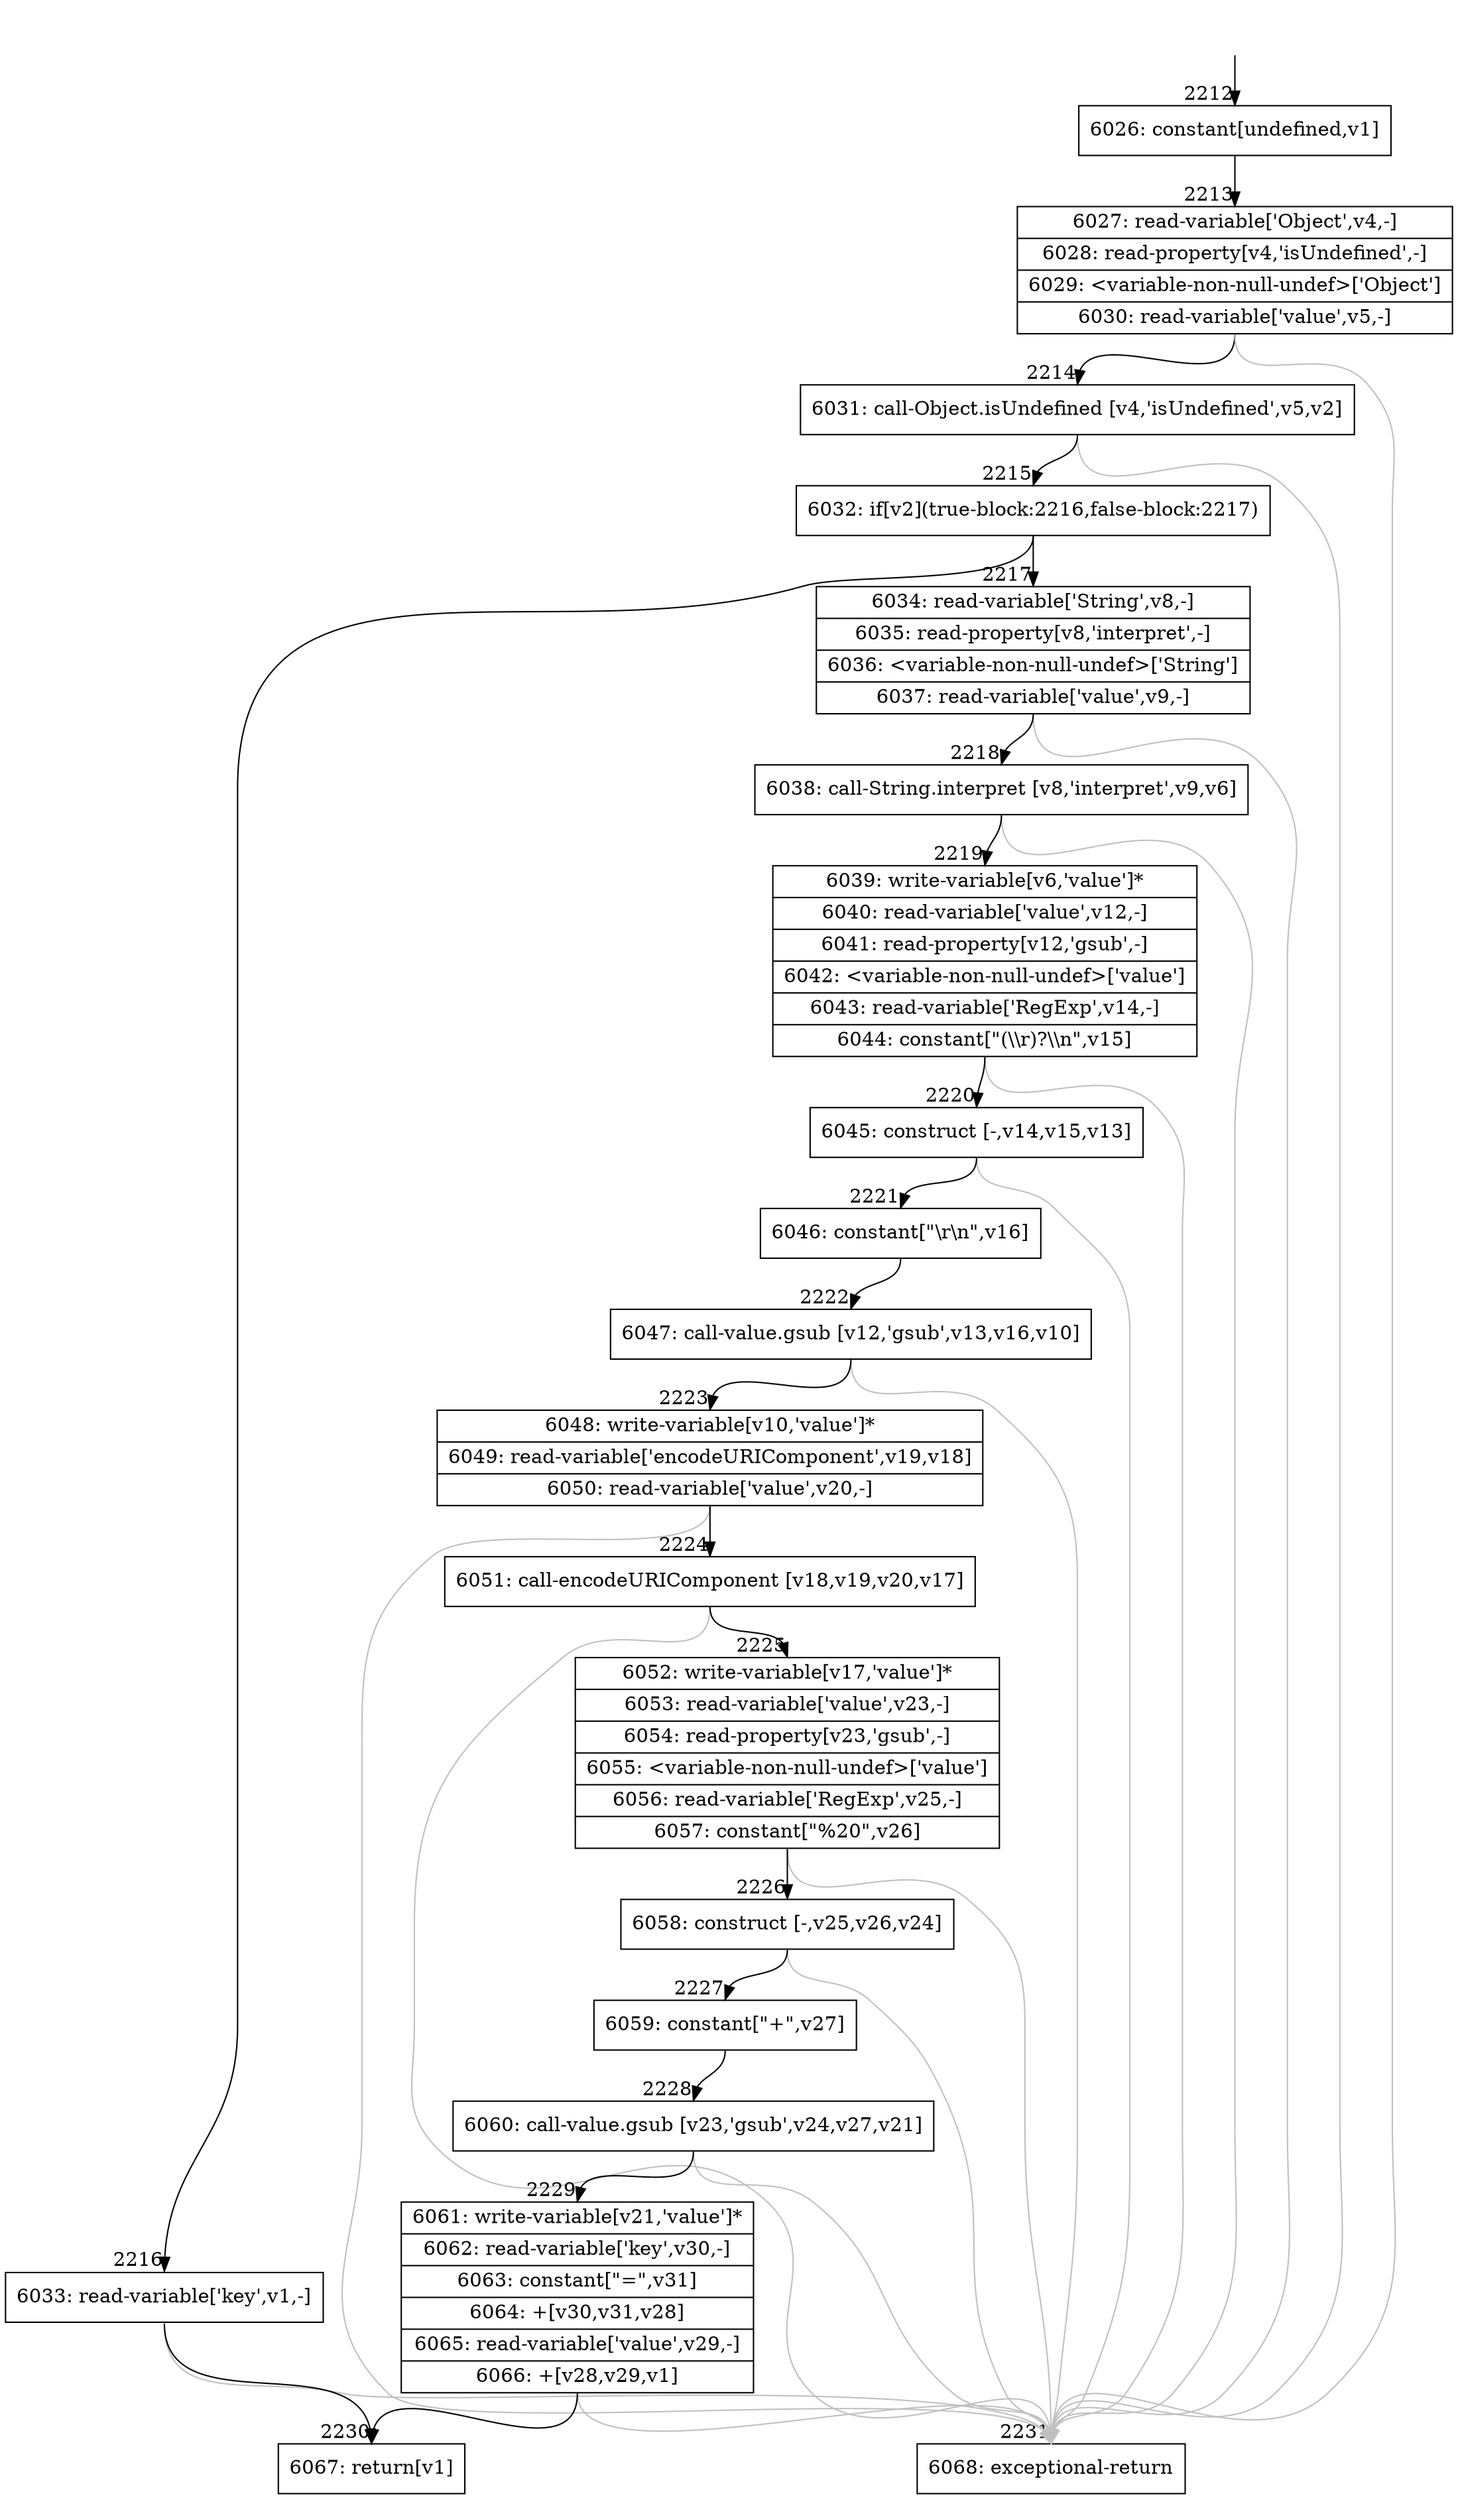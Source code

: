 digraph {
rankdir="TD"
BB_entry199[shape=none,label=""];
BB_entry199 -> BB2212 [tailport=s, headport=n, headlabel="    2212"]
BB2212 [shape=record label="{6026: constant[undefined,v1]}" ] 
BB2212 -> BB2213 [tailport=s, headport=n, headlabel="      2213"]
BB2213 [shape=record label="{6027: read-variable['Object',v4,-]|6028: read-property[v4,'isUndefined',-]|6029: \<variable-non-null-undef\>['Object']|6030: read-variable['value',v5,-]}" ] 
BB2213 -> BB2214 [tailport=s, headport=n, headlabel="      2214"]
BB2213 -> BB2231 [tailport=s, headport=n, color=gray, headlabel="      2231"]
BB2214 [shape=record label="{6031: call-Object.isUndefined [v4,'isUndefined',v5,v2]}" ] 
BB2214 -> BB2215 [tailport=s, headport=n, headlabel="      2215"]
BB2214 -> BB2231 [tailport=s, headport=n, color=gray]
BB2215 [shape=record label="{6032: if[v2](true-block:2216,false-block:2217)}" ] 
BB2215 -> BB2216 [tailport=s, headport=n, headlabel="      2216"]
BB2215 -> BB2217 [tailport=s, headport=n, headlabel="      2217"]
BB2216 [shape=record label="{6033: read-variable['key',v1,-]}" ] 
BB2216 -> BB2230 [tailport=s, headport=n, headlabel="      2230"]
BB2216 -> BB2231 [tailport=s, headport=n, color=gray]
BB2217 [shape=record label="{6034: read-variable['String',v8,-]|6035: read-property[v8,'interpret',-]|6036: \<variable-non-null-undef\>['String']|6037: read-variable['value',v9,-]}" ] 
BB2217 -> BB2218 [tailport=s, headport=n, headlabel="      2218"]
BB2217 -> BB2231 [tailport=s, headport=n, color=gray]
BB2218 [shape=record label="{6038: call-String.interpret [v8,'interpret',v9,v6]}" ] 
BB2218 -> BB2219 [tailport=s, headport=n, headlabel="      2219"]
BB2218 -> BB2231 [tailport=s, headport=n, color=gray]
BB2219 [shape=record label="{6039: write-variable[v6,'value']*|6040: read-variable['value',v12,-]|6041: read-property[v12,'gsub',-]|6042: \<variable-non-null-undef\>['value']|6043: read-variable['RegExp',v14,-]|6044: constant[\"(\\\\r)?\\\\n\",v15]}" ] 
BB2219 -> BB2220 [tailport=s, headport=n, headlabel="      2220"]
BB2219 -> BB2231 [tailport=s, headport=n, color=gray]
BB2220 [shape=record label="{6045: construct [-,v14,v15,v13]}" ] 
BB2220 -> BB2221 [tailport=s, headport=n, headlabel="      2221"]
BB2220 -> BB2231 [tailport=s, headport=n, color=gray]
BB2221 [shape=record label="{6046: constant[\"\\r\\n\",v16]}" ] 
BB2221 -> BB2222 [tailport=s, headport=n, headlabel="      2222"]
BB2222 [shape=record label="{6047: call-value.gsub [v12,'gsub',v13,v16,v10]}" ] 
BB2222 -> BB2223 [tailport=s, headport=n, headlabel="      2223"]
BB2222 -> BB2231 [tailport=s, headport=n, color=gray]
BB2223 [shape=record label="{6048: write-variable[v10,'value']*|6049: read-variable['encodeURIComponent',v19,v18]|6050: read-variable['value',v20,-]}" ] 
BB2223 -> BB2224 [tailport=s, headport=n, headlabel="      2224"]
BB2223 -> BB2231 [tailport=s, headport=n, color=gray]
BB2224 [shape=record label="{6051: call-encodeURIComponent [v18,v19,v20,v17]}" ] 
BB2224 -> BB2225 [tailport=s, headport=n, headlabel="      2225"]
BB2224 -> BB2231 [tailport=s, headport=n, color=gray]
BB2225 [shape=record label="{6052: write-variable[v17,'value']*|6053: read-variable['value',v23,-]|6054: read-property[v23,'gsub',-]|6055: \<variable-non-null-undef\>['value']|6056: read-variable['RegExp',v25,-]|6057: constant[\"%20\",v26]}" ] 
BB2225 -> BB2226 [tailport=s, headport=n, headlabel="      2226"]
BB2225 -> BB2231 [tailport=s, headport=n, color=gray]
BB2226 [shape=record label="{6058: construct [-,v25,v26,v24]}" ] 
BB2226 -> BB2227 [tailport=s, headport=n, headlabel="      2227"]
BB2226 -> BB2231 [tailport=s, headport=n, color=gray]
BB2227 [shape=record label="{6059: constant[\"+\",v27]}" ] 
BB2227 -> BB2228 [tailport=s, headport=n, headlabel="      2228"]
BB2228 [shape=record label="{6060: call-value.gsub [v23,'gsub',v24,v27,v21]}" ] 
BB2228 -> BB2229 [tailport=s, headport=n, headlabel="      2229"]
BB2228 -> BB2231 [tailport=s, headport=n, color=gray]
BB2229 [shape=record label="{6061: write-variable[v21,'value']*|6062: read-variable['key',v30,-]|6063: constant[\"=\",v31]|6064: +[v30,v31,v28]|6065: read-variable['value',v29,-]|6066: +[v28,v29,v1]}" ] 
BB2229 -> BB2230 [tailport=s, headport=n]
BB2229 -> BB2231 [tailport=s, headport=n, color=gray]
BB2230 [shape=record label="{6067: return[v1]}" ] 
BB2231 [shape=record label="{6068: exceptional-return}" ] 
//#$~ 1488
}
